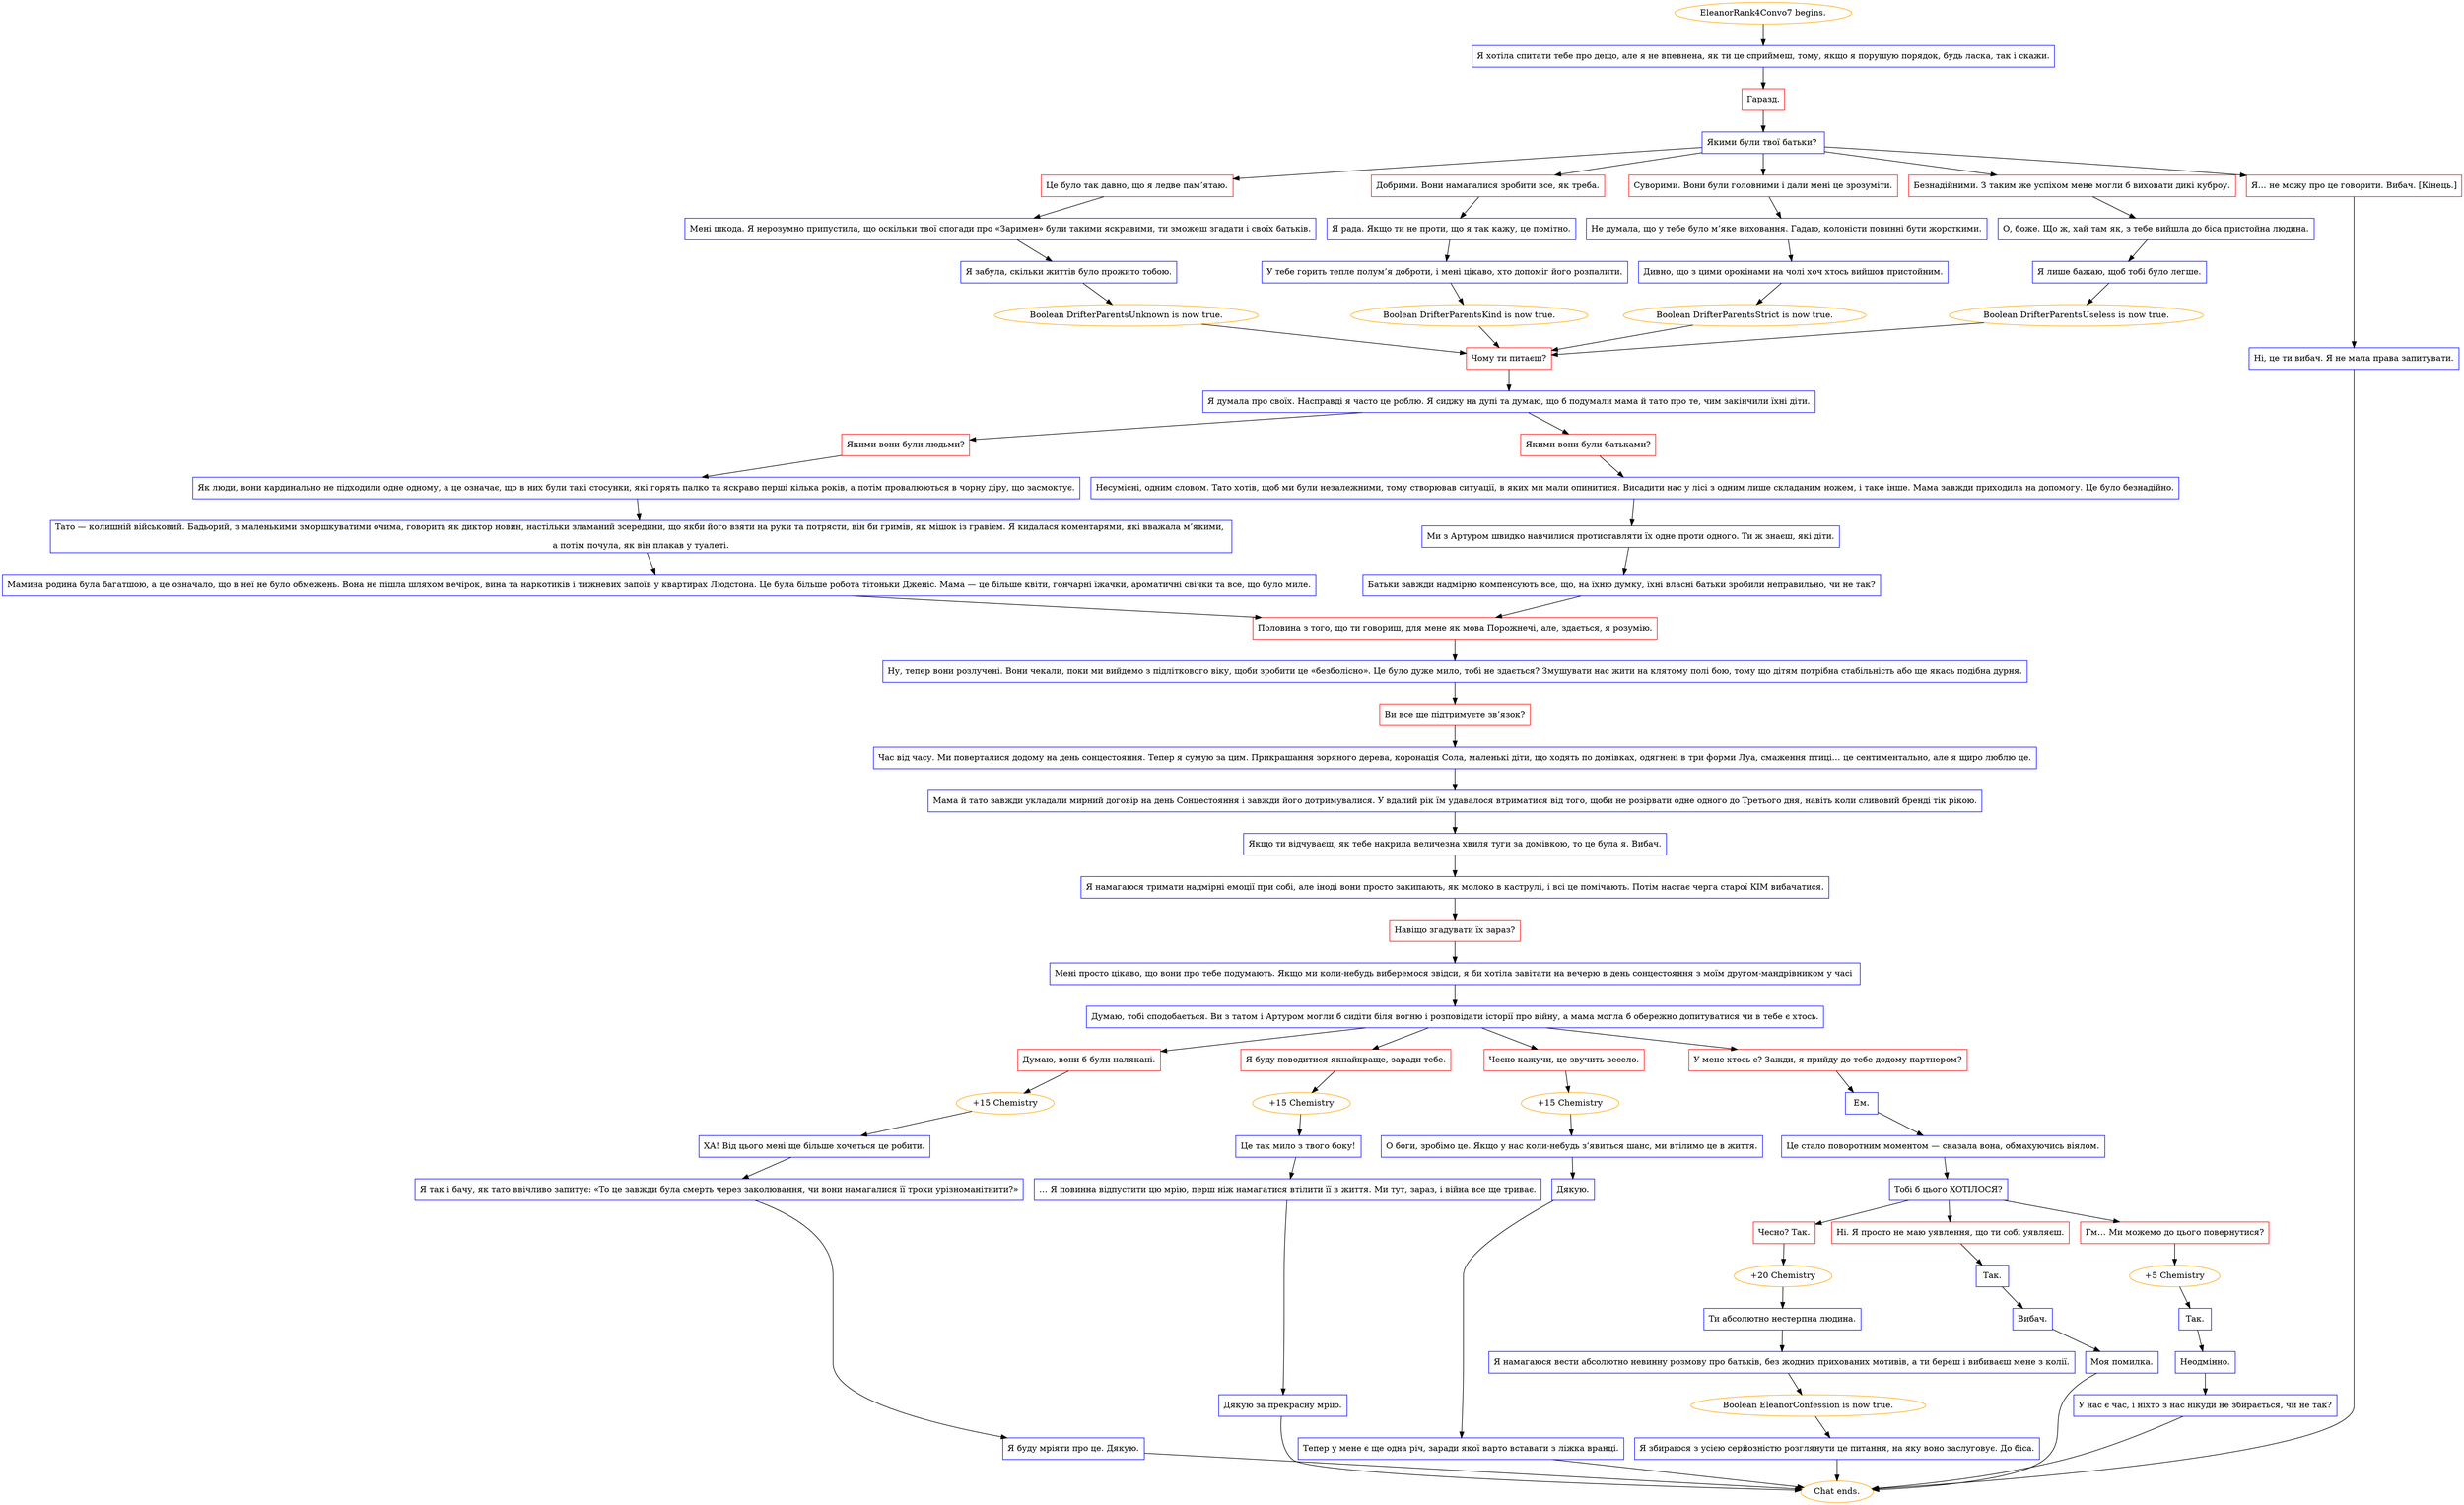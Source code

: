 digraph {
	"EleanorRank4Convo7 begins." [color=orange];
		"EleanorRank4Convo7 begins." -> j1314827264;
	j1314827264 [label="Я хотіла спитати тебе про дещо, але я не впевнена, як ти це сприймеш, тому, якщо я порушую порядок, будь ласка, так і скажи.",shape=box,color=blue];
		j1314827264 -> j2736559504;
	j2736559504 [label="Гаразд.",shape=box,color=red];
		j2736559504 -> j1098542530;
	j1098542530 [label="Якими були твої батьки? ",shape=box,color=blue];
		j1098542530 -> j3984797175;
		j1098542530 -> j171462153;
		j1098542530 -> j1000069629;
		j1098542530 -> j3733770845;
		j1098542530 -> j501814575;
	j3984797175 [label="Це було так давно, що я ледве пам’ятаю.",shape=box,color=red];
		j3984797175 -> j629776968;
	j171462153 [label="Добрими. Вони намагалися зробити все, як треба.",shape=box,color=red];
		j171462153 -> j366299179;
	j1000069629 [label="Суворими. Вони були головними і дали мені це зрозуміти.",shape=box,color=red];
		j1000069629 -> j3070842956;
	j3733770845 [label="Безнадійними. З таким же успіхом мене могли б виховати дикі куброу.",shape=box,color=red];
		j3733770845 -> j2476184974;
	j501814575 [label="Я… не можу про це говорити. Вибач. [Кінець.]",shape=box,color=red];
		j501814575 -> j1691045184;
	j629776968 [label="Мені шкода. Я нерозумно припустила, що оскільки твої спогади про «Заримен» були такими яскравими, ти зможеш згадати і своїх батьків.",shape=box,color=blue];
		j629776968 -> j4195240470;
	j366299179 [label="Я рада. Якщо ти не проти, що я так кажу, це помітно.",shape=box,color=blue];
		j366299179 -> j3473305219;
	j3070842956 [label="Не думала, що у тебе було м’яке виховання. Гадаю, колоністи повинні бути жорсткими.",shape=box,color=blue];
		j3070842956 -> j342545256;
	j2476184974 [label="О, боже. Що ж, хай там як, з тебе вийшла до біса пристойна людина.",shape=box,color=blue];
		j2476184974 -> j3748558619;
	j1691045184 [label="Ні, це ти вибач. Я не мала права запитувати.",shape=box,color=blue];
		j1691045184 -> "Chat ends.";
	j4195240470 [label="Я забула, скільки життів було прожито тобою.",shape=box,color=blue];
		j4195240470 -> j3999495166;
	j3473305219 [label="У тебе горить тепле полум’я доброти, і мені цікаво, хто допоміг його розпалити.",shape=box,color=blue];
		j3473305219 -> j1585575085;
	j342545256 [label="Дивно, що з цими орокінами на чолі хоч хтось вийшов пристойним.",shape=box,color=blue];
		j342545256 -> j2887973260;
	j3748558619 [label="Я лише бажаю, щоб тобі було легше.",shape=box,color=blue];
		j3748558619 -> j4024108337;
	"Chat ends." [color=orange];
	j3999495166 [label="Boolean DrifterParentsUnknown is now true.",color=orange];
		j3999495166 -> j2010751295;
	j1585575085 [label="Boolean DrifterParentsKind is now true.",color=orange];
		j1585575085 -> j2010751295;
	j2887973260 [label="Boolean DrifterParentsStrict is now true.",color=orange];
		j2887973260 -> j2010751295;
	j4024108337 [label="Boolean DrifterParentsUseless is now true.",color=orange];
		j4024108337 -> j2010751295;
	j2010751295 [label="Чому ти питаєш?",shape=box,color=red];
		j2010751295 -> j2454049331;
	j2454049331 [label="Я думала про своїх. Насправді я часто це роблю. Я сиджу на дупі та думаю, що б подумали мама й тато про те, чим закінчили їхні діти.",shape=box,color=blue];
		j2454049331 -> j303361372;
		j2454049331 -> j4252416135;
	j303361372 [label="Якими вони були людьми?",shape=box,color=red];
		j303361372 -> j1902364881;
	j4252416135 [label="Якими вони були батьками?",shape=box,color=red];
		j4252416135 -> j1498452480;
	j1902364881 [label="Як люди, вони кардинально не підходили одне одному, а це означає, що в них були такі стосунки, які горять палко та яскраво перші кілька років, а потім провалюються в чорну діру, що засмоктує.",shape=box,color=blue];
		j1902364881 -> j681982986;
	j1498452480 [label="Несумісні, одним словом. Тато хотів, щоб ми були незалежними, тому створював ситуації, в яких ми мали опинитися. Висадити нас у лісі з одним лише складаним ножем, і таке інше. Мама завжди приходила на допомогу. Це було безнадійно.",shape=box,color=blue];
		j1498452480 -> j1941852824;
	j681982986 [label="Тато — колишній військовий. Бадьорий, з маленькими зморшкуватими очима, говорить як диктор новин, настільки зламаний зсередини, що якби його взяти на руки та потрясти, він би гримів, як мішок із гравієм. Я кидалася коментарями, які вважала м’якими, 
а потім почула, як він плакав у туалеті.",shape=box,color=blue];
		j681982986 -> j1209696311;
	j1941852824 [label="Ми з Артуром швидко навчилися протиставляти їх одне проти одного. Ти ж знаєш, які діти.",shape=box,color=blue];
		j1941852824 -> j3666596218;
	j1209696311 [label="Мамина родина була багатшою, а це означало, що в неї не було обмежень. Вона не пішла шляхом вечірок, вина та наркотиків і тижневих запоїв у квартирах Людстона. Це була більше робота тітоньки Дженіс. Мама — це більше квіти, гончарні їжачки, ароматичні свічки та все, що було миле.",shape=box,color=blue];
		j1209696311 -> j492205495;
	j3666596218 [label="Батьки завжди надмірно компенсують все, що, на їхню думку, їхні власні батьки зробили неправильно, чи не так?",shape=box,color=blue];
		j3666596218 -> j492205495;
	j492205495 [label="Половина з того, що ти говориш, для мене як мова Порожнечі, але, здається, я розумію.",shape=box,color=red];
		j492205495 -> j1370578680;
	j1370578680 [label="Ну, тепер вони розлучені. Вони чекали, поки ми вийдемо з підліткового віку, щоби зробити це «безболісно». Це було дуже мило, тобі не здається? Змушувати нас жити на клятому полі бою, тому що дітям потрібна стабільність або ще якась подібна дурня.",shape=box,color=blue];
		j1370578680 -> j3073643263;
	j3073643263 [label="Ви все ще підтримуєте зв’язок?",shape=box,color=red];
		j3073643263 -> j2666237012;
	j2666237012 [label="Час від часу. Ми поверталися додому на день сонцестояння. Тепер я сумую за цим. Прикрашання зоряного дерева, коронація Сола, маленькі діти, що ходять по домівках, одягнені в три форми Луа, смаження птиці… це сентиментально, але я щиро люблю це.",shape=box,color=blue];
		j2666237012 -> j1481071891;
	j1481071891 [label="Мама й тато завжди укладали мирний договір на день Сонцестояння і завжди його дотримувалися. У вдалий рік їм удавалося втриматися від того, щоби не розірвати одне одного до Третього дня, навіть коли сливовий бренді тік рікою.",shape=box,color=blue];
		j1481071891 -> j2935299960;
	j2935299960 [label="Якщо ти відчуваєш, як тебе накрила величезна хвиля туги за домівкою, то це була я. Вибач.",shape=box,color=blue];
		j2935299960 -> j1950760513;
	j1950760513 [label="Я намагаюся тримати надмірні емоції при собі, але іноді вони просто закипають, як молоко в каструлі, і всі це помічають. Потім настає черга старої КІМ вибачатися.",shape=box,color=blue];
		j1950760513 -> j2945535850;
	j2945535850 [label="Навіщо згадувати їх зараз?",shape=box,color=red];
		j2945535850 -> j2502841463;
	j2502841463 [label="Мені просто цікаво, що вони про тебе подумають. Якщо ми коли-небудь виберемося звідси, я би хотіла завітати на вечерю в день сонцестояння з моїм другом-мандрівником у часі ",shape=box,color=blue];
		j2502841463 -> j1121231876;
	j1121231876 [label="Думаю, тобі сподобається. Ви з татом і Артуром могли б сидіти біля вогню і розповідати історії про війну, а мама могла б обережно допитуватися чи в тебе є хтось.",shape=box,color=blue];
		j1121231876 -> j1866548179;
		j1121231876 -> j317283422;
		j1121231876 -> j4174794330;
		j1121231876 -> j2910707329;
	j1866548179 [label="Думаю, вони б були налякані.",shape=box,color=red];
		j1866548179 -> j3197614806;
	j317283422 [label="Я буду поводитися якнайкраще, заради тебе.",shape=box,color=red];
		j317283422 -> j3100303062;
	j4174794330 [label="Чесно кажучи, це звучить весело.",shape=box,color=red];
		j4174794330 -> j4184862458;
	j2910707329 [label="У мене хтось є? Зажди, я прийду до тебе додому партнером?",shape=box,color=red];
		j2910707329 -> j660827921;
	j3197614806 [label="+15 Chemistry",color=orange];
		j3197614806 -> j3612091326;
	j3100303062 [label="+15 Chemistry",color=orange];
		j3100303062 -> j1382242557;
	j4184862458 [label="+15 Chemistry",color=orange];
		j4184862458 -> j2736559233;
	j660827921 [label="Ем.",shape=box,color=blue];
		j660827921 -> j4194014959;
	j3612091326 [label="ХА! Від цього мені ще більше хочеться це робити.",shape=box,color=blue];
		j3612091326 -> j3850030169;
	j1382242557 [label="Це так мило з твого боку!",shape=box,color=blue];
		j1382242557 -> j2205987645;
	j2736559233 [label="О боги, зробімо це. Якщо у нас коли-небудь з’явиться шанс, ми втілимо це в життя.",shape=box,color=blue];
		j2736559233 -> j810961708;
	j4194014959 [label="Це стало поворотним моментом — сказала вона, обмахуючись віялом.",shape=box,color=blue];
		j4194014959 -> j1246233563;
	j3850030169 [label="Я так і бачу, як тато ввічливо запитує: «То це завжди була смерть через заколювання, чи вони намагалися її трохи урізноманітнити?»",shape=box,color=blue];
		j3850030169 -> j4283904335;
	j2205987645 [label="… Я повинна відпустити цю мрію, перш ніж намагатися втілити її в життя. Ми тут, зараз, і війна все ще триває.",shape=box,color=blue];
		j2205987645 -> j891313752;
	j810961708 [label="Дякую.",shape=box,color=blue];
		j810961708 -> j583733837;
	j1246233563 [label="Тобі б цього ХОТІЛОСЯ?",shape=box,color=blue];
		j1246233563 -> j2887576411;
		j1246233563 -> j3791304373;
		j1246233563 -> j2545477976;
	j4283904335 [label="Я буду мріяти про це. Дякую.",shape=box,color=blue];
		j4283904335 -> "Chat ends.";
	j891313752 [label="Дякую за прекрасну мрію.",shape=box,color=blue];
		j891313752 -> "Chat ends.";
	j583733837 [label="Тепер у мене є ще одна річ, заради якої варто вставати з ліжка вранці.",shape=box,color=blue];
		j583733837 -> "Chat ends.";
	j2887576411 [label="Чесно? Так.",shape=box,color=red];
		j2887576411 -> j3594495266;
	j3791304373 [label="Ні. Я просто не маю уявлення, що ти собі уявляєш.",shape=box,color=red];
		j3791304373 -> j3401069584;
	j2545477976 [label="Гм… Ми можемо до цього повернутися?",shape=box,color=red];
		j2545477976 -> j3270401123;
	j3594495266 [label="+20 Chemistry",color=orange];
		j3594495266 -> j2510689266;
	j3401069584 [label="Так.",shape=box,color=blue];
		j3401069584 -> j3925841436;
	j3270401123 [label="+5 Chemistry",color=orange];
		j3270401123 -> j2896819897;
	j2510689266 [label="Ти абсолютно нестерпна людина.",shape=box,color=blue];
		j2510689266 -> j4029895089;
	j3925841436 [label="Вибач.",shape=box,color=blue];
		j3925841436 -> j1038608527;
	j2896819897 [label="Так.",shape=box,color=blue];
		j2896819897 -> j945500436;
	j4029895089 [label="Я намагаюся вести абсолютно невинну розмову про батьків, без жодних прихованих мотивів, а ти береш і вибиваєш мене з колії.",shape=box,color=blue];
		j4029895089 -> j794288948;
	j1038608527 [label="Моя помилка.",shape=box,color=blue];
		j1038608527 -> "Chat ends.";
	j945500436 [label="Неодмінно.",shape=box,color=blue];
		j945500436 -> j3907502715;
	j794288948 [label="Boolean EleanorConfession is now true.",color=orange];
		j794288948 -> j4268239828;
	j3907502715 [label="У нас є час, і ніхто з нас нікуди не збирається, чи не так?",shape=box,color=blue];
		j3907502715 -> "Chat ends.";
	j4268239828 [label="Я збираюся з усією серйозністю розглянути це питання, на яку воно заслуговує. До біса.",shape=box,color=blue];
		j4268239828 -> "Chat ends.";
}